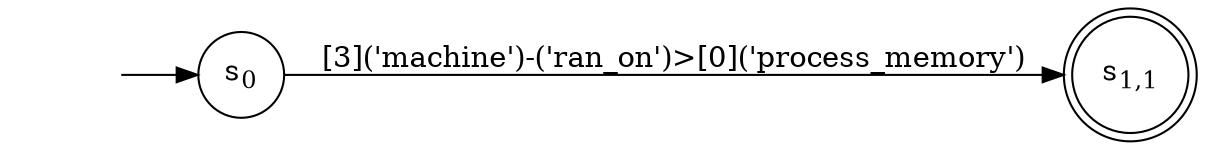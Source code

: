 digraph NFA {
    rankdir = LR;
    I [style = invis];
    I -> S0;
    S0 [label = <s<sub>0</sub>>, shape = circle];
    S1 [label = <s<sub>1,1</sub>>, shape = circle, peripheries = 2];
    S0 -> S1 [label = "[3]('machine')-('ran_on')>[0]('process_memory')"];
}

